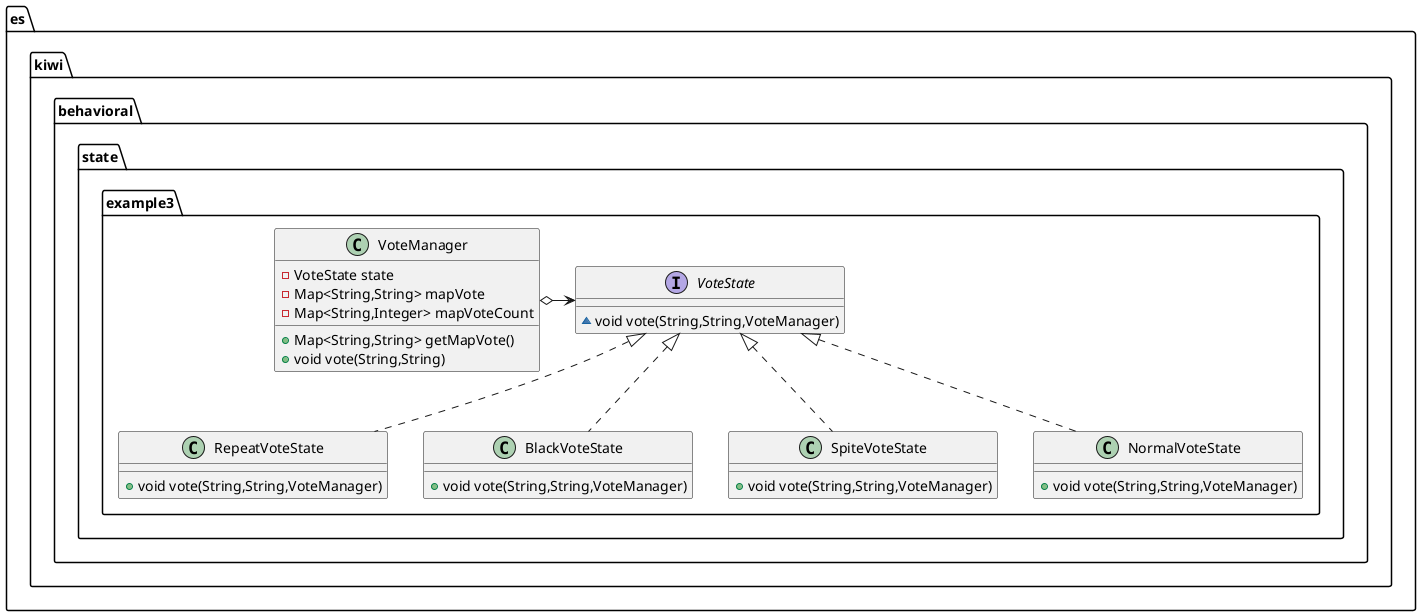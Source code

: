 @startuml
interface es.kiwi.behavioral.state.example3.VoteState {
~ void vote(String,String,VoteManager)
}
class es.kiwi.behavioral.state.example3.RepeatVoteState {
+ void vote(String,String,VoteManager)
}
class es.kiwi.behavioral.state.example3.BlackVoteState {
+ void vote(String,String,VoteManager)
}
class es.kiwi.behavioral.state.example3.SpiteVoteState {
+ void vote(String,String,VoteManager)
}
class es.kiwi.behavioral.state.example3.NormalVoteState {
+ void vote(String,String,VoteManager)
}
class es.kiwi.behavioral.state.example3.VoteManager {
- VoteState state
- Map<String,String> mapVote
- Map<String,Integer> mapVoteCount
+ Map<String,String> getMapVote()
+ void vote(String,String)
}


es.kiwi.behavioral.state.example3.VoteState <|.. es.kiwi.behavioral.state.example3.RepeatVoteState
es.kiwi.behavioral.state.example3.VoteState <|.. es.kiwi.behavioral.state.example3.BlackVoteState
es.kiwi.behavioral.state.example3.VoteState <|.. es.kiwi.behavioral.state.example3.SpiteVoteState
es.kiwi.behavioral.state.example3.VoteState <|.. es.kiwi.behavioral.state.example3.NormalVoteState
es.kiwi.behavioral.state.example3.VoteManager o-right-> es.kiwi.behavioral.state.example3.VoteState
@enduml